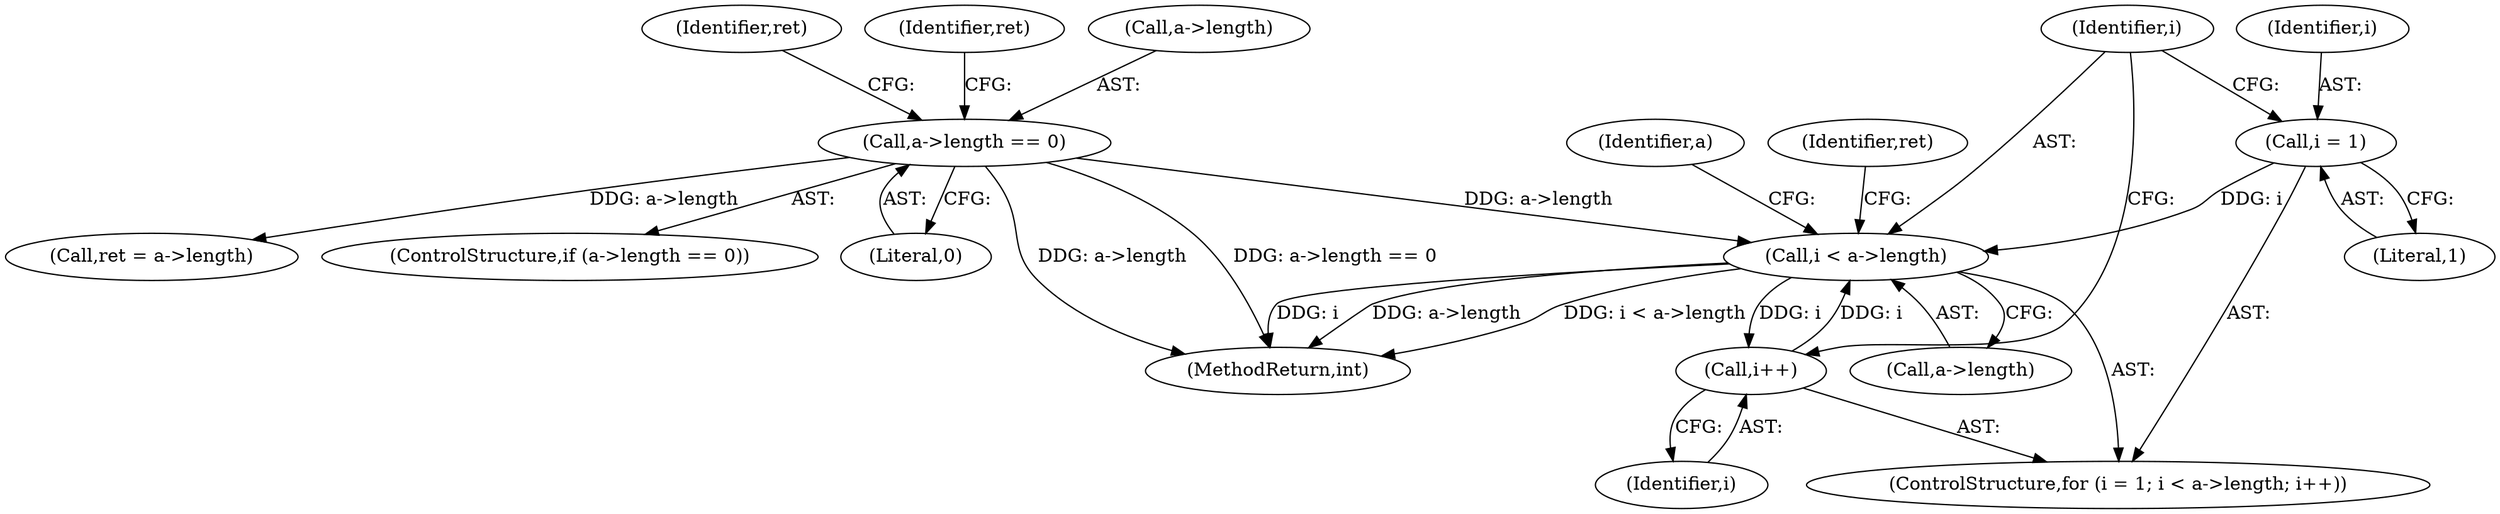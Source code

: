 digraph "0_openssl_3661bb4e7934668bd99ca777ea8b30eedfafa871_0@pointer" {
"1000195" [label="(Call,i < a->length)"];
"1000200" [label="(Call,i++)"];
"1000195" [label="(Call,i < a->length)"];
"1000192" [label="(Call,i = 1)"];
"1000132" [label="(Call,a->length == 0)"];
"1000133" [label="(Call,a->length)"];
"1000217" [label="(Identifier,ret)"];
"1000191" [label="(ControlStructure,for (i = 1; i < a->length; i++))"];
"1000197" [label="(Call,a->length)"];
"1000195" [label="(Call,i < a->length)"];
"1000194" [label="(Literal,1)"];
"1000142" [label="(Call,ret = a->length)"];
"1000193" [label="(Identifier,i)"];
"1000138" [label="(Identifier,ret)"];
"1000143" [label="(Identifier,ret)"];
"1000192" [label="(Call,i = 1)"];
"1000200" [label="(Call,i++)"];
"1000219" [label="(MethodReturn,int)"];
"1000196" [label="(Identifier,i)"];
"1000201" [label="(Identifier,i)"];
"1000132" [label="(Call,a->length == 0)"];
"1000205" [label="(Identifier,a)"];
"1000131" [label="(ControlStructure,if (a->length == 0))"];
"1000136" [label="(Literal,0)"];
"1000195" -> "1000191"  [label="AST: "];
"1000195" -> "1000197"  [label="CFG: "];
"1000196" -> "1000195"  [label="AST: "];
"1000197" -> "1000195"  [label="AST: "];
"1000205" -> "1000195"  [label="CFG: "];
"1000217" -> "1000195"  [label="CFG: "];
"1000195" -> "1000219"  [label="DDG: a->length"];
"1000195" -> "1000219"  [label="DDG: i < a->length"];
"1000195" -> "1000219"  [label="DDG: i"];
"1000200" -> "1000195"  [label="DDG: i"];
"1000192" -> "1000195"  [label="DDG: i"];
"1000132" -> "1000195"  [label="DDG: a->length"];
"1000195" -> "1000200"  [label="DDG: i"];
"1000200" -> "1000191"  [label="AST: "];
"1000200" -> "1000201"  [label="CFG: "];
"1000201" -> "1000200"  [label="AST: "];
"1000196" -> "1000200"  [label="CFG: "];
"1000192" -> "1000191"  [label="AST: "];
"1000192" -> "1000194"  [label="CFG: "];
"1000193" -> "1000192"  [label="AST: "];
"1000194" -> "1000192"  [label="AST: "];
"1000196" -> "1000192"  [label="CFG: "];
"1000132" -> "1000131"  [label="AST: "];
"1000132" -> "1000136"  [label="CFG: "];
"1000133" -> "1000132"  [label="AST: "];
"1000136" -> "1000132"  [label="AST: "];
"1000138" -> "1000132"  [label="CFG: "];
"1000143" -> "1000132"  [label="CFG: "];
"1000132" -> "1000219"  [label="DDG: a->length == 0"];
"1000132" -> "1000219"  [label="DDG: a->length"];
"1000132" -> "1000142"  [label="DDG: a->length"];
}
